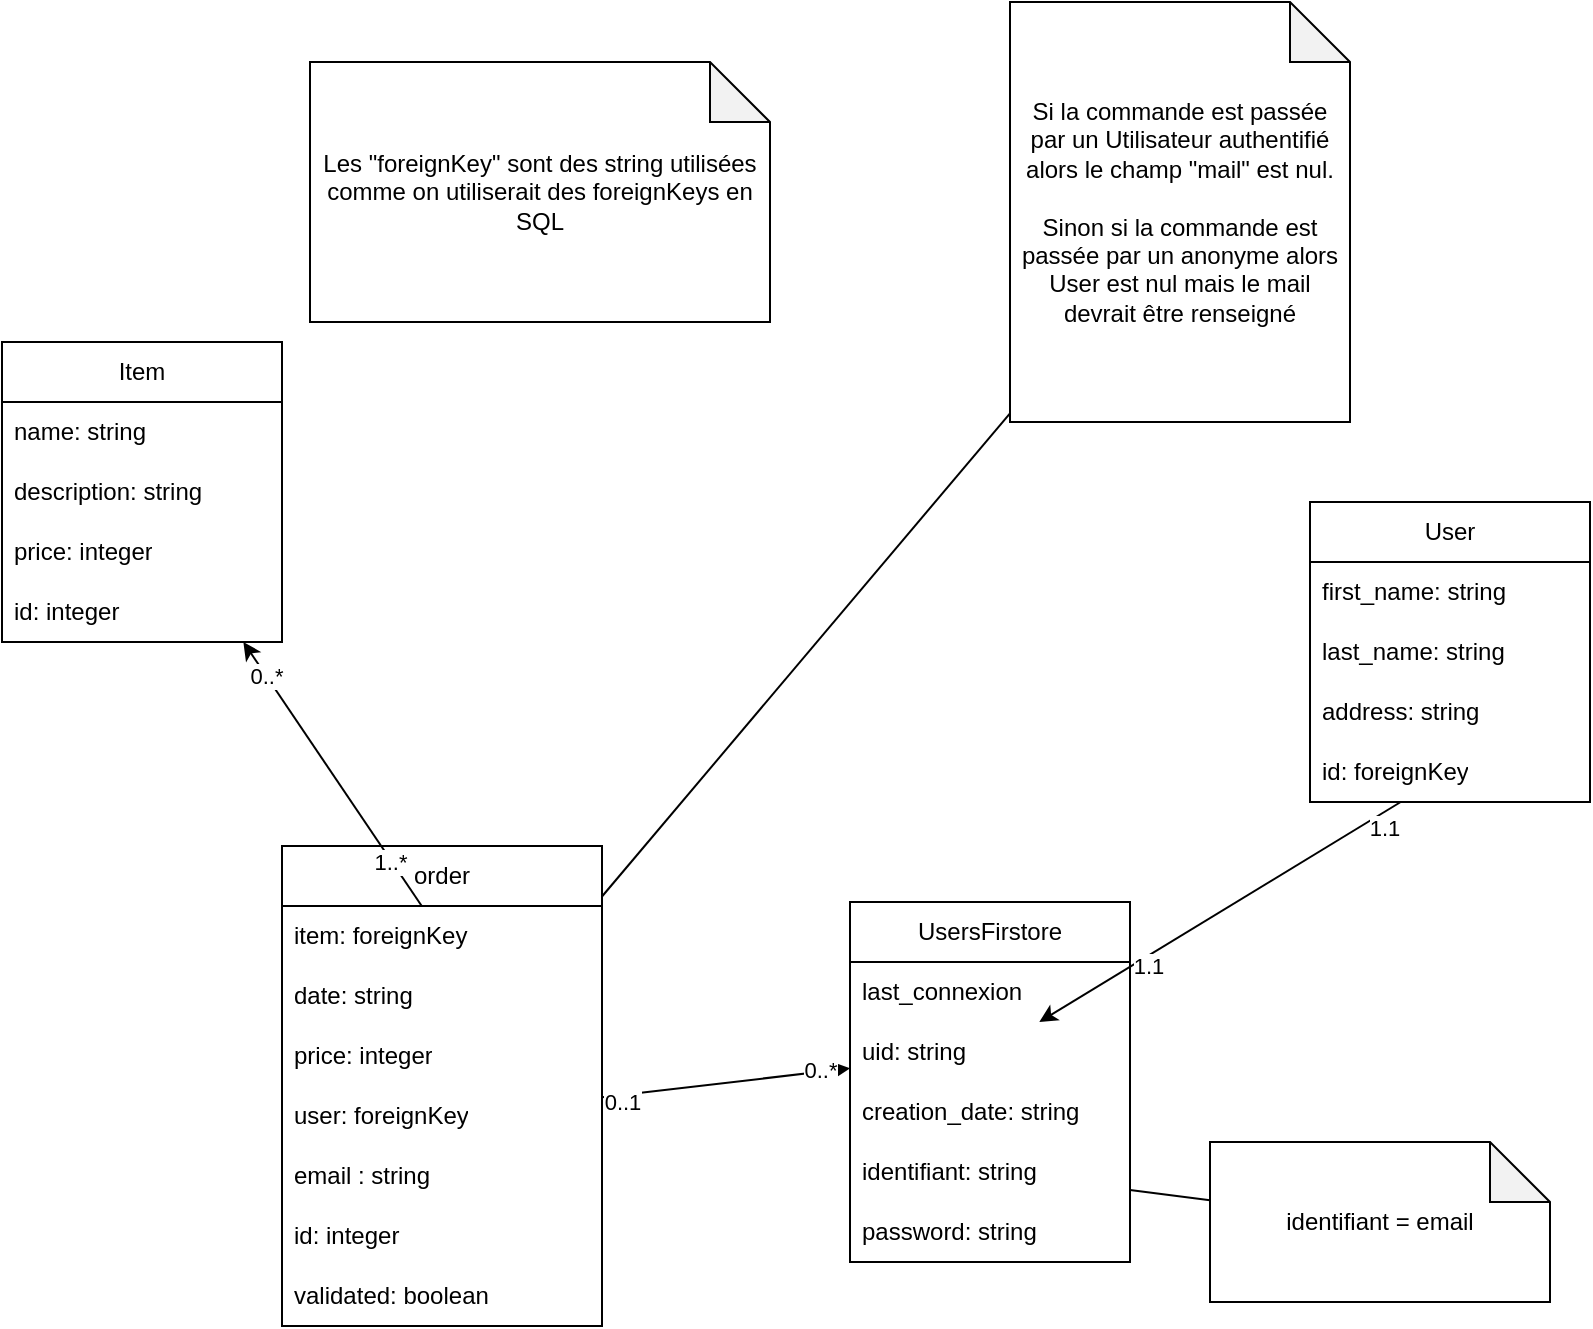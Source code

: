 <mxfile version="20.8.23" type="github">
  <diagram name="Page-1" id="k_21CpQqUFbWn0y7H7Tf">
    <mxGraphModel dx="1593" dy="876" grid="1" gridSize="10" guides="1" tooltips="1" connect="1" arrows="1" fold="1" page="1" pageScale="1" pageWidth="827" pageHeight="1169" math="0" shadow="0">
      <root>
        <mxCell id="0" />
        <mxCell id="1" parent="0" />
        <mxCell id="QBLjRy648UDzI1SPBeH1-1" value="Item" style="swimlane;fontStyle=0;childLayout=stackLayout;horizontal=1;startSize=30;horizontalStack=0;resizeParent=1;resizeParentMax=0;resizeLast=0;collapsible=1;marginBottom=0;whiteSpace=wrap;html=1;" parent="1" vertex="1">
          <mxGeometry x="16" y="180" width="140" height="150" as="geometry" />
        </mxCell>
        <mxCell id="QBLjRy648UDzI1SPBeH1-2" value="name: string" style="text;strokeColor=none;fillColor=none;align=left;verticalAlign=middle;spacingLeft=4;spacingRight=4;overflow=hidden;points=[[0,0.5],[1,0.5]];portConstraint=eastwest;rotatable=0;whiteSpace=wrap;html=1;" parent="QBLjRy648UDzI1SPBeH1-1" vertex="1">
          <mxGeometry y="30" width="140" height="30" as="geometry" />
        </mxCell>
        <mxCell id="QBLjRy648UDzI1SPBeH1-3" value="description: string" style="text;strokeColor=none;fillColor=none;align=left;verticalAlign=middle;spacingLeft=4;spacingRight=4;overflow=hidden;points=[[0,0.5],[1,0.5]];portConstraint=eastwest;rotatable=0;whiteSpace=wrap;html=1;" parent="QBLjRy648UDzI1SPBeH1-1" vertex="1">
          <mxGeometry y="60" width="140" height="30" as="geometry" />
        </mxCell>
        <mxCell id="QBLjRy648UDzI1SPBeH1-10" value="price: integer" style="text;strokeColor=none;fillColor=none;align=left;verticalAlign=middle;spacingLeft=4;spacingRight=4;overflow=hidden;points=[[0,0.5],[1,0.5]];portConstraint=eastwest;rotatable=0;whiteSpace=wrap;html=1;" parent="QBLjRy648UDzI1SPBeH1-1" vertex="1">
          <mxGeometry y="90" width="140" height="30" as="geometry" />
        </mxCell>
        <mxCell id="fOkmc58W5MT81JoYsjg2-3" value="id: integer" style="text;strokeColor=none;fillColor=none;align=left;verticalAlign=middle;spacingLeft=4;spacingRight=4;overflow=hidden;points=[[0,0.5],[1,0.5]];portConstraint=eastwest;rotatable=0;whiteSpace=wrap;html=1;" parent="QBLjRy648UDzI1SPBeH1-1" vertex="1">
          <mxGeometry y="120" width="140" height="30" as="geometry" />
        </mxCell>
        <mxCell id="QBLjRy648UDzI1SPBeH1-5" value="User" style="swimlane;fontStyle=0;childLayout=stackLayout;horizontal=1;startSize=30;horizontalStack=0;resizeParent=1;resizeParentMax=0;resizeLast=0;collapsible=1;marginBottom=0;whiteSpace=wrap;html=1;" parent="1" vertex="1">
          <mxGeometry x="670" y="260" width="140" height="150" as="geometry" />
        </mxCell>
        <mxCell id="QBLjRy648UDzI1SPBeH1-6" value="first_name: string" style="text;strokeColor=none;fillColor=none;align=left;verticalAlign=middle;spacingLeft=4;spacingRight=4;overflow=hidden;points=[[0,0.5],[1,0.5]];portConstraint=eastwest;rotatable=0;whiteSpace=wrap;html=1;" parent="QBLjRy648UDzI1SPBeH1-5" vertex="1">
          <mxGeometry y="30" width="140" height="30" as="geometry" />
        </mxCell>
        <mxCell id="QBLjRy648UDzI1SPBeH1-29" value="last_name: string" style="text;strokeColor=none;fillColor=none;align=left;verticalAlign=middle;spacingLeft=4;spacingRight=4;overflow=hidden;points=[[0,0.5],[1,0.5]];portConstraint=eastwest;rotatable=0;whiteSpace=wrap;html=1;" parent="QBLjRy648UDzI1SPBeH1-5" vertex="1">
          <mxGeometry y="60" width="140" height="30" as="geometry" />
        </mxCell>
        <mxCell id="QBLjRy648UDzI1SPBeH1-8" value="address: string" style="text;strokeColor=none;fillColor=none;align=left;verticalAlign=middle;spacingLeft=4;spacingRight=4;overflow=hidden;points=[[0,0.5],[1,0.5]];portConstraint=eastwest;rotatable=0;whiteSpace=wrap;html=1;" parent="QBLjRy648UDzI1SPBeH1-5" vertex="1">
          <mxGeometry y="90" width="140" height="30" as="geometry" />
        </mxCell>
        <mxCell id="fOkmc58W5MT81JoYsjg2-1" value="id: foreignKey" style="text;strokeColor=none;fillColor=none;align=left;verticalAlign=middle;spacingLeft=4;spacingRight=4;overflow=hidden;points=[[0,0.5],[1,0.5]];portConstraint=eastwest;rotatable=0;whiteSpace=wrap;html=1;" parent="QBLjRy648UDzI1SPBeH1-5" vertex="1">
          <mxGeometry y="120" width="140" height="30" as="geometry" />
        </mxCell>
        <mxCell id="QBLjRy648UDzI1SPBeH1-11" value="order" style="swimlane;fontStyle=0;childLayout=stackLayout;horizontal=1;startSize=30;horizontalStack=0;resizeParent=1;resizeParentMax=0;resizeLast=0;collapsible=1;marginBottom=0;whiteSpace=wrap;html=1;" parent="1" vertex="1">
          <mxGeometry x="156" y="432" width="160" height="240" as="geometry" />
        </mxCell>
        <mxCell id="QBLjRy648UDzI1SPBeH1-12" value="item: foreignKey" style="text;strokeColor=none;fillColor=none;align=left;verticalAlign=middle;spacingLeft=4;spacingRight=4;overflow=hidden;points=[[0,0.5],[1,0.5]];portConstraint=eastwest;rotatable=0;whiteSpace=wrap;html=1;" parent="QBLjRy648UDzI1SPBeH1-11" vertex="1">
          <mxGeometry y="30" width="160" height="30" as="geometry" />
        </mxCell>
        <mxCell id="QBLjRy648UDzI1SPBeH1-13" value="date: string" style="text;strokeColor=none;fillColor=none;align=left;verticalAlign=middle;spacingLeft=4;spacingRight=4;overflow=hidden;points=[[0,0.5],[1,0.5]];portConstraint=eastwest;rotatable=0;whiteSpace=wrap;html=1;" parent="QBLjRy648UDzI1SPBeH1-11" vertex="1">
          <mxGeometry y="60" width="160" height="30" as="geometry" />
        </mxCell>
        <mxCell id="QBLjRy648UDzI1SPBeH1-14" value="price: integer" style="text;strokeColor=none;fillColor=none;align=left;verticalAlign=middle;spacingLeft=4;spacingRight=4;overflow=hidden;points=[[0,0.5],[1,0.5]];portConstraint=eastwest;rotatable=0;whiteSpace=wrap;html=1;" parent="QBLjRy648UDzI1SPBeH1-11" vertex="1">
          <mxGeometry y="90" width="160" height="30" as="geometry" />
        </mxCell>
        <mxCell id="QBLjRy648UDzI1SPBeH1-15" value="user: foreignKey" style="text;strokeColor=none;fillColor=none;align=left;verticalAlign=middle;spacingLeft=4;spacingRight=4;overflow=hidden;points=[[0,0.5],[1,0.5]];portConstraint=eastwest;rotatable=0;whiteSpace=wrap;html=1;" parent="QBLjRy648UDzI1SPBeH1-11" vertex="1">
          <mxGeometry y="120" width="160" height="30" as="geometry" />
        </mxCell>
        <mxCell id="QBLjRy648UDzI1SPBeH1-16" value="email : string" style="text;strokeColor=none;fillColor=none;align=left;verticalAlign=middle;spacingLeft=4;spacingRight=4;overflow=hidden;points=[[0,0.5],[1,0.5]];portConstraint=eastwest;rotatable=0;whiteSpace=wrap;html=1;" parent="QBLjRy648UDzI1SPBeH1-11" vertex="1">
          <mxGeometry y="150" width="160" height="30" as="geometry" />
        </mxCell>
        <mxCell id="fOkmc58W5MT81JoYsjg2-2" value="id: integer" style="text;strokeColor=none;fillColor=none;align=left;verticalAlign=middle;spacingLeft=4;spacingRight=4;overflow=hidden;points=[[0,0.5],[1,0.5]];portConstraint=eastwest;rotatable=0;whiteSpace=wrap;html=1;" parent="QBLjRy648UDzI1SPBeH1-11" vertex="1">
          <mxGeometry y="180" width="160" height="30" as="geometry" />
        </mxCell>
        <mxCell id="QBLjRy648UDzI1SPBeH1-4" value="validated: boolean" style="text;strokeColor=none;fillColor=none;align=left;verticalAlign=middle;spacingLeft=4;spacingRight=4;overflow=hidden;points=[[0,0.5],[1,0.5]];portConstraint=eastwest;rotatable=0;whiteSpace=wrap;html=1;" parent="QBLjRy648UDzI1SPBeH1-11" vertex="1">
          <mxGeometry y="210" width="160" height="30" as="geometry" />
        </mxCell>
        <mxCell id="QBLjRy648UDzI1SPBeH1-17" value="Si la commande est passée par un Utilisateur authentifié alors le champ &quot;mail&quot; est nul.&lt;br&gt;&amp;nbsp;&lt;br&gt;Sinon si la commande est passée par un anonyme alors User est nul mais le mail devrait être renseigné" style="shape=note;whiteSpace=wrap;html=1;backgroundOutline=1;darkOpacity=0.05;" parent="1" vertex="1">
          <mxGeometry x="520" y="10" width="170" height="210" as="geometry" />
        </mxCell>
        <mxCell id="QBLjRy648UDzI1SPBeH1-19" value="" style="endArrow=none;html=1;rounded=0;" parent="1" source="QBLjRy648UDzI1SPBeH1-11" target="QBLjRy648UDzI1SPBeH1-17" edge="1">
          <mxGeometry width="50" height="50" relative="1" as="geometry">
            <mxPoint x="500" y="450" as="sourcePoint" />
            <mxPoint x="550" y="400" as="targetPoint" />
          </mxGeometry>
        </mxCell>
        <mxCell id="QBLjRy648UDzI1SPBeH1-20" value="" style="endArrow=classic;html=1;rounded=0;" parent="1" source="QBLjRy648UDzI1SPBeH1-15" target="1lafNJPeksrp4LorVbuG-5" edge="1">
          <mxGeometry width="50" height="50" relative="1" as="geometry">
            <mxPoint x="90" y="410" as="sourcePoint" />
            <mxPoint x="470" y="550" as="targetPoint" />
          </mxGeometry>
        </mxCell>
        <mxCell id="QBLjRy648UDzI1SPBeH1-27" value="0..1" style="edgeLabel;html=1;align=center;verticalAlign=middle;resizable=0;points=[];" parent="QBLjRy648UDzI1SPBeH1-20" vertex="1" connectable="0">
          <mxGeometry x="-0.844" y="-3" relative="1" as="geometry">
            <mxPoint as="offset" />
          </mxGeometry>
        </mxCell>
        <mxCell id="QBLjRy648UDzI1SPBeH1-28" value="0..*" style="edgeLabel;html=1;align=center;verticalAlign=middle;resizable=0;points=[];" parent="QBLjRy648UDzI1SPBeH1-20" vertex="1" connectable="0">
          <mxGeometry x="0.757" y="1" relative="1" as="geometry">
            <mxPoint as="offset" />
          </mxGeometry>
        </mxCell>
        <mxCell id="QBLjRy648UDzI1SPBeH1-21" value="" style="endArrow=classic;html=1;rounded=0;" parent="1" source="QBLjRy648UDzI1SPBeH1-12" target="QBLjRy648UDzI1SPBeH1-1" edge="1">
          <mxGeometry width="50" height="50" relative="1" as="geometry">
            <mxPoint x="120" y="330" as="sourcePoint" />
            <mxPoint x="170" y="280" as="targetPoint" />
          </mxGeometry>
        </mxCell>
        <mxCell id="QBLjRy648UDzI1SPBeH1-25" value="1..*" style="edgeLabel;html=1;align=center;verticalAlign=middle;resizable=0;points=[];" parent="QBLjRy648UDzI1SPBeH1-21" vertex="1" connectable="0">
          <mxGeometry x="-0.657" y="1" relative="1" as="geometry">
            <mxPoint as="offset" />
          </mxGeometry>
        </mxCell>
        <mxCell id="QBLjRy648UDzI1SPBeH1-26" value="0..*" style="edgeLabel;html=1;align=center;verticalAlign=middle;resizable=0;points=[];" parent="QBLjRy648UDzI1SPBeH1-21" vertex="1" connectable="0">
          <mxGeometry x="0.743" relative="1" as="geometry">
            <mxPoint as="offset" />
          </mxGeometry>
        </mxCell>
        <mxCell id="1lafNJPeksrp4LorVbuG-1" value="UsersFirstore" style="swimlane;fontStyle=0;childLayout=stackLayout;horizontal=1;startSize=30;horizontalStack=0;resizeParent=1;resizeParentMax=0;resizeLast=0;collapsible=1;marginBottom=0;whiteSpace=wrap;html=1;" parent="1" vertex="1">
          <mxGeometry x="440" y="460" width="140" height="180" as="geometry" />
        </mxCell>
        <mxCell id="1lafNJPeksrp4LorVbuG-4" value="last_connexion" style="text;strokeColor=none;fillColor=none;align=left;verticalAlign=middle;spacingLeft=4;spacingRight=4;overflow=hidden;points=[[0,0.5],[1,0.5]];portConstraint=eastwest;rotatable=0;whiteSpace=wrap;html=1;" parent="1lafNJPeksrp4LorVbuG-1" vertex="1">
          <mxGeometry y="30" width="140" height="30" as="geometry" />
        </mxCell>
        <mxCell id="1lafNJPeksrp4LorVbuG-5" value="uid: string" style="text;strokeColor=none;fillColor=none;align=left;verticalAlign=middle;spacingLeft=4;spacingRight=4;overflow=hidden;points=[[0,0.5],[1,0.5]];portConstraint=eastwest;rotatable=0;whiteSpace=wrap;html=1;" parent="1lafNJPeksrp4LorVbuG-1" vertex="1">
          <mxGeometry y="60" width="140" height="30" as="geometry" />
        </mxCell>
        <mxCell id="1lafNJPeksrp4LorVbuG-6" value="creation_date: string" style="text;strokeColor=none;fillColor=none;align=left;verticalAlign=middle;spacingLeft=4;spacingRight=4;overflow=hidden;points=[[0,0.5],[1,0.5]];portConstraint=eastwest;rotatable=0;whiteSpace=wrap;html=1;" parent="1lafNJPeksrp4LorVbuG-1" vertex="1">
          <mxGeometry y="90" width="140" height="30" as="geometry" />
        </mxCell>
        <mxCell id="1lafNJPeksrp4LorVbuG-7" value="identifiant: string" style="text;strokeColor=none;fillColor=none;align=left;verticalAlign=middle;spacingLeft=4;spacingRight=4;overflow=hidden;points=[[0,0.5],[1,0.5]];portConstraint=eastwest;rotatable=0;whiteSpace=wrap;html=1;" parent="1lafNJPeksrp4LorVbuG-1" vertex="1">
          <mxGeometry y="120" width="140" height="30" as="geometry" />
        </mxCell>
        <mxCell id="1lafNJPeksrp4LorVbuG-12" value="password: string" style="text;strokeColor=none;fillColor=none;align=left;verticalAlign=middle;spacingLeft=4;spacingRight=4;overflow=hidden;points=[[0,0.5],[1,0.5]];portConstraint=eastwest;rotatable=0;whiteSpace=wrap;html=1;" parent="1lafNJPeksrp4LorVbuG-1" vertex="1">
          <mxGeometry y="150" width="140" height="30" as="geometry" />
        </mxCell>
        <mxCell id="1lafNJPeksrp4LorVbuG-9" value="" style="endArrow=classic;html=1;rounded=0;" parent="1" source="fOkmc58W5MT81JoYsjg2-1" target="1lafNJPeksrp4LorVbuG-5" edge="1">
          <mxGeometry width="50" height="50" relative="1" as="geometry">
            <mxPoint x="540" y="635" as="sourcePoint" />
            <mxPoint x="590" y="585" as="targetPoint" />
          </mxGeometry>
        </mxCell>
        <mxCell id="1lafNJPeksrp4LorVbuG-10" value="1.1" style="edgeLabel;html=1;align=center;verticalAlign=middle;resizable=0;points=[];" parent="1lafNJPeksrp4LorVbuG-9" vertex="1" connectable="0">
          <mxGeometry x="-0.866" y="6" relative="1" as="geometry">
            <mxPoint as="offset" />
          </mxGeometry>
        </mxCell>
        <mxCell id="1lafNJPeksrp4LorVbuG-11" value="1.1" style="edgeLabel;html=1;align=center;verticalAlign=middle;resizable=0;points=[];" parent="1lafNJPeksrp4LorVbuG-9" vertex="1" connectable="0">
          <mxGeometry x="0.433" y="5" relative="1" as="geometry">
            <mxPoint y="-1" as="offset" />
          </mxGeometry>
        </mxCell>
        <mxCell id="pbpSIKg9TJJxPKfoZ4wD-1" value="identifiant = email" style="shape=note;whiteSpace=wrap;html=1;backgroundOutline=1;darkOpacity=0.05;" parent="1" vertex="1">
          <mxGeometry x="620" y="580" width="170" height="80" as="geometry" />
        </mxCell>
        <mxCell id="pbpSIKg9TJJxPKfoZ4wD-3" value="" style="endArrow=none;html=1;rounded=0;" parent="1" source="pbpSIKg9TJJxPKfoZ4wD-1" target="1lafNJPeksrp4LorVbuG-7" edge="1">
          <mxGeometry width="50" height="50" relative="1" as="geometry">
            <mxPoint x="140" y="700" as="sourcePoint" />
            <mxPoint x="190" y="650" as="targetPoint" />
          </mxGeometry>
        </mxCell>
        <mxCell id="GvqisHWc-ISIlYVkseXq-4" value="Les &quot;foreignKey&quot; sont des string utilisées comme on utiliserait des foreignKeys en SQL" style="shape=note;whiteSpace=wrap;html=1;backgroundOutline=1;darkOpacity=0.05;" vertex="1" parent="1">
          <mxGeometry x="170" y="40" width="230" height="130" as="geometry" />
        </mxCell>
      </root>
    </mxGraphModel>
  </diagram>
</mxfile>
